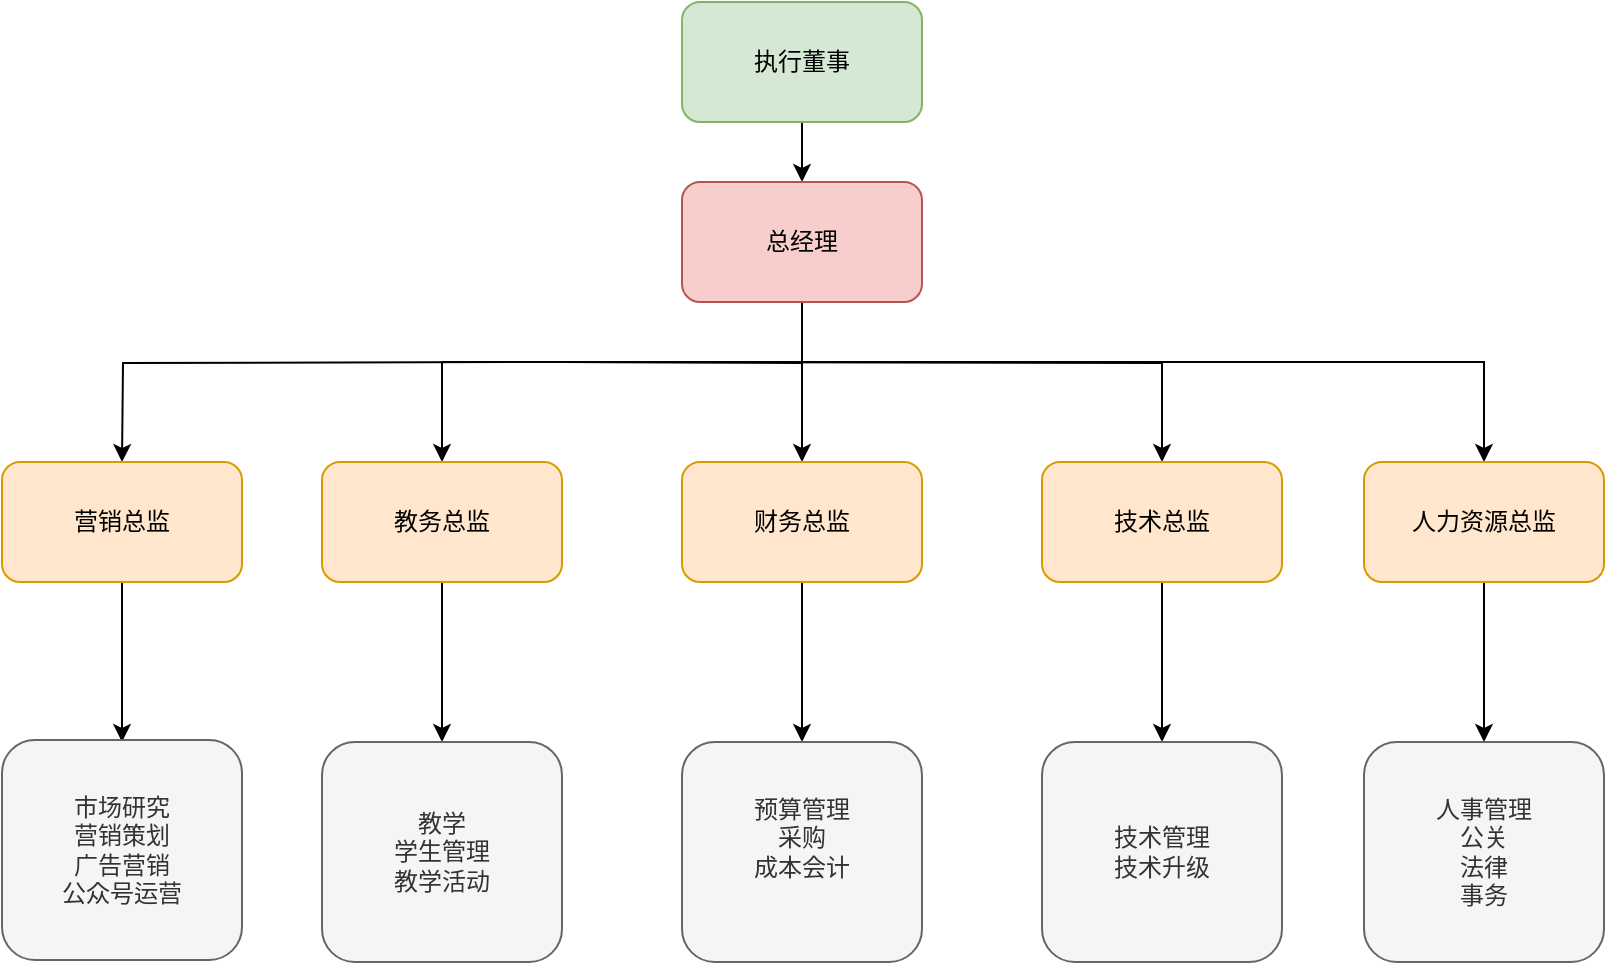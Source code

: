 <mxfile version="10.6.5" type="github"><diagram id="-_oVrOdCQCF2ox1JaDf6" name="Page-1"><mxGraphModel dx="1353" dy="775" grid="0" gridSize="10" guides="1" tooltips="1" connect="1" arrows="1" fold="1" page="1" pageScale="1" pageWidth="827" pageHeight="1169" math="0" shadow="0"><root><mxCell id="0"/><mxCell id="1" parent="0"/><mxCell id="cT-NTPE3A9bwr0N4KqqJ-11" value="" style="edgeStyle=orthogonalEdgeStyle;rounded=0;orthogonalLoop=1;jettySize=auto;html=1;" parent="1" source="cT-NTPE3A9bwr0N4KqqJ-1" target="cT-NTPE3A9bwr0N4KqqJ-2" edge="1"><mxGeometry relative="1" as="geometry"/></mxCell><mxCell id="cT-NTPE3A9bwr0N4KqqJ-1" value="执行董事" style="rounded=1;whiteSpace=wrap;html=1;fillColor=#d5e8d4;strokeColor=#82b366;" parent="1" vertex="1"><mxGeometry x="354" y="160" width="120" height="60" as="geometry"/></mxCell><mxCell id="cT-NTPE3A9bwr0N4KqqJ-6" value="" style="edgeStyle=orthogonalEdgeStyle;rounded=0;orthogonalLoop=1;jettySize=auto;html=1;" parent="1" target="cT-NTPE3A9bwr0N4KqqJ-5" edge="1"><mxGeometry relative="1" as="geometry"><mxPoint x="294" y="340" as="sourcePoint"/></mxGeometry></mxCell><mxCell id="cT-NTPE3A9bwr0N4KqqJ-8" value="" style="edgeStyle=orthogonalEdgeStyle;rounded=0;orthogonalLoop=1;jettySize=auto;html=1;" parent="1" edge="1"><mxGeometry relative="1" as="geometry"><mxPoint x="294" y="340" as="sourcePoint"/><mxPoint x="74" y="390" as="targetPoint"/></mxGeometry></mxCell><mxCell id="cT-NTPE3A9bwr0N4KqqJ-10" value="" style="edgeStyle=orthogonalEdgeStyle;rounded=0;orthogonalLoop=1;jettySize=auto;html=1;" parent="1" target="cT-NTPE3A9bwr0N4KqqJ-9" edge="1"><mxGeometry relative="1" as="geometry"><mxPoint x="414" y="340" as="sourcePoint"/><Array as="points"><mxPoint x="314" y="340"/><mxPoint x="224" y="340"/></Array></mxGeometry></mxCell><mxCell id="cT-NTPE3A9bwr0N4KqqJ-13" value="" style="edgeStyle=orthogonalEdgeStyle;rounded=0;orthogonalLoop=1;jettySize=auto;html=1;" parent="1" target="cT-NTPE3A9bwr0N4KqqJ-12" edge="1"><mxGeometry relative="1" as="geometry"><mxPoint x="294" y="340" as="sourcePoint"/></mxGeometry></mxCell><mxCell id="cT-NTPE3A9bwr0N4KqqJ-21" value="" style="edgeStyle=orthogonalEdgeStyle;rounded=0;orthogonalLoop=1;jettySize=auto;html=1;" parent="1" source="cT-NTPE3A9bwr0N4KqqJ-2" target="cT-NTPE3A9bwr0N4KqqJ-20" edge="1"><mxGeometry relative="1" as="geometry"><Array as="points"><mxPoint x="414" y="340"/><mxPoint x="755" y="340"/></Array></mxGeometry></mxCell><mxCell id="cT-NTPE3A9bwr0N4KqqJ-2" value="总经理" style="rounded=1;whiteSpace=wrap;html=1;fillColor=#f8cecc;strokeColor=#b85450;" parent="1" vertex="1"><mxGeometry x="354" y="250" width="120" height="60" as="geometry"/></mxCell><mxCell id="cT-NTPE3A9bwr0N4KqqJ-23" value="" style="edgeStyle=orthogonalEdgeStyle;rounded=0;orthogonalLoop=1;jettySize=auto;html=1;" parent="1" source="cT-NTPE3A9bwr0N4KqqJ-20" target="cT-NTPE3A9bwr0N4KqqJ-22" edge="1"><mxGeometry relative="1" as="geometry"/></mxCell><mxCell id="cT-NTPE3A9bwr0N4KqqJ-20" value="人力资源总监" style="rounded=1;whiteSpace=wrap;html=1;fillColor=#ffe6cc;strokeColor=#d79b00;" parent="1" vertex="1"><mxGeometry x="695" y="390" width="120" height="60" as="geometry"/></mxCell><mxCell id="cT-NTPE3A9bwr0N4KqqJ-22" value="人事管理&lt;br&gt;公关&lt;br&gt;法律&lt;br&gt;事务&lt;br&gt;" style="rounded=1;whiteSpace=wrap;html=1;fillColor=#f5f5f5;strokeColor=#666666;fontColor=#333333;" parent="1" vertex="1"><mxGeometry x="695" y="530" width="120" height="110" as="geometry"/></mxCell><mxCell id="cT-NTPE3A9bwr0N4KqqJ-25" value="" style="edgeStyle=orthogonalEdgeStyle;rounded=0;orthogonalLoop=1;jettySize=auto;html=1;" parent="1" source="cT-NTPE3A9bwr0N4KqqJ-12" target="cT-NTPE3A9bwr0N4KqqJ-24" edge="1"><mxGeometry relative="1" as="geometry"/></mxCell><mxCell id="cT-NTPE3A9bwr0N4KqqJ-12" value="技术总监" style="rounded=1;whiteSpace=wrap;html=1;fillColor=#ffe6cc;strokeColor=#d79b00;" parent="1" vertex="1"><mxGeometry x="534" y="390" width="120" height="60" as="geometry"/></mxCell><mxCell id="cT-NTPE3A9bwr0N4KqqJ-24" value="技术管理&lt;br&gt;技术升级&lt;br&gt;" style="rounded=1;whiteSpace=wrap;html=1;fillColor=#f5f5f5;strokeColor=#666666;fontColor=#333333;" parent="1" vertex="1"><mxGeometry x="534" y="530" width="120" height="110" as="geometry"/></mxCell><mxCell id="cT-NTPE3A9bwr0N4KqqJ-17" value="" style="edgeStyle=orthogonalEdgeStyle;rounded=0;orthogonalLoop=1;jettySize=auto;html=1;" parent="1" source="cT-NTPE3A9bwr0N4KqqJ-9" target="cT-NTPE3A9bwr0N4KqqJ-16" edge="1"><mxGeometry relative="1" as="geometry"/></mxCell><mxCell id="cT-NTPE3A9bwr0N4KqqJ-9" value="教务总监" style="rounded=1;whiteSpace=wrap;html=1;fillColor=#ffe6cc;strokeColor=#d79b00;" parent="1" vertex="1"><mxGeometry x="174" y="390" width="120" height="60" as="geometry"/></mxCell><mxCell id="cT-NTPE3A9bwr0N4KqqJ-16" value="教学&lt;br&gt;学生管理&lt;br&gt;教学活动&lt;br&gt;" style="rounded=1;whiteSpace=wrap;html=1;fillColor=#f5f5f5;strokeColor=#666666;fontColor=#333333;" parent="1" vertex="1"><mxGeometry x="174" y="530" width="120" height="110" as="geometry"/></mxCell><mxCell id="cT-NTPE3A9bwr0N4KqqJ-15" value="" style="edgeStyle=orthogonalEdgeStyle;rounded=0;orthogonalLoop=1;jettySize=auto;html=1;" parent="1" edge="1"><mxGeometry relative="1" as="geometry"><mxPoint x="74" y="450" as="sourcePoint"/><mxPoint x="74" y="530" as="targetPoint"/></mxGeometry></mxCell><mxCell id="cT-NTPE3A9bwr0N4KqqJ-7" value="营销总监" style="rounded=1;whiteSpace=wrap;html=1;fillColor=#ffe6cc;strokeColor=#d79b00;" parent="1" vertex="1"><mxGeometry x="14" y="390" width="120" height="60" as="geometry"/></mxCell><mxCell id="cT-NTPE3A9bwr0N4KqqJ-14" value="市场研究&lt;br&gt;营销策划&lt;br&gt;广告营销&lt;br&gt;公众号运营&lt;br&gt;" style="rounded=1;whiteSpace=wrap;html=1;fillColor=#f5f5f5;strokeColor=#666666;fontColor=#333333;" parent="1" vertex="1"><mxGeometry x="14" y="529" width="120" height="110" as="geometry"/></mxCell><mxCell id="cT-NTPE3A9bwr0N4KqqJ-19" value="" style="edgeStyle=orthogonalEdgeStyle;rounded=0;orthogonalLoop=1;jettySize=auto;html=1;" parent="1" source="cT-NTPE3A9bwr0N4KqqJ-5" target="cT-NTPE3A9bwr0N4KqqJ-18" edge="1"><mxGeometry relative="1" as="geometry"/></mxCell><mxCell id="cT-NTPE3A9bwr0N4KqqJ-5" value="财务总监" style="rounded=1;whiteSpace=wrap;html=1;fillColor=#ffe6cc;strokeColor=#d79b00;" parent="1" vertex="1"><mxGeometry x="354" y="390" width="120" height="60" as="geometry"/></mxCell><mxCell id="cT-NTPE3A9bwr0N4KqqJ-18" value="预算管理&lt;br&gt;采购&lt;br&gt;成本会计&lt;br&gt;&lt;br&gt;" style="rounded=1;whiteSpace=wrap;html=1;fillColor=#f5f5f5;strokeColor=#666666;fontColor=#333333;" parent="1" vertex="1"><mxGeometry x="354" y="530" width="120" height="110" as="geometry"/></mxCell></root></mxGraphModel></diagram></mxfile>